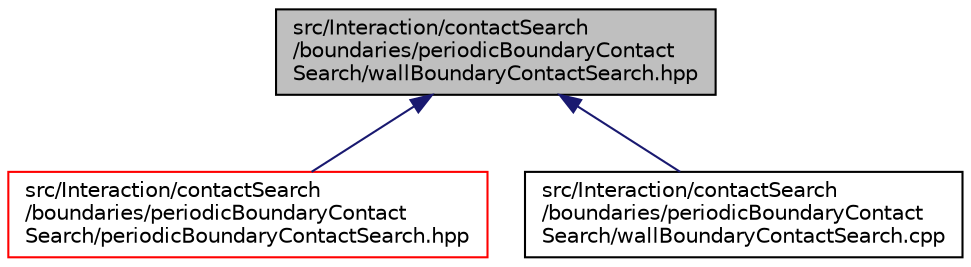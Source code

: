 digraph "src/Interaction/contactSearch/boundaries/periodicBoundaryContactSearch/wallBoundaryContactSearch.hpp"
{
 // LATEX_PDF_SIZE
  edge [fontname="Helvetica",fontsize="10",labelfontname="Helvetica",labelfontsize="10"];
  node [fontname="Helvetica",fontsize="10",shape=record];
  Node1 [label="src/Interaction/contactSearch\l/boundaries/periodicBoundaryContact\lSearch/wallBoundaryContactSearch.hpp",height=0.2,width=0.4,color="black", fillcolor="grey75", style="filled", fontcolor="black",tooltip=" "];
  Node1 -> Node2 [dir="back",color="midnightblue",fontsize="10",style="solid",fontname="Helvetica"];
  Node2 [label="src/Interaction/contactSearch\l/boundaries/periodicBoundaryContact\lSearch/periodicBoundaryContactSearch.hpp",height=0.2,width=0.4,color="red", fillcolor="white", style="filled",URL="$periodicBoundaryContactSearch_8hpp.html",tooltip=" "];
  Node1 -> Node4 [dir="back",color="midnightblue",fontsize="10",style="solid",fontname="Helvetica"];
  Node4 [label="src/Interaction/contactSearch\l/boundaries/periodicBoundaryContact\lSearch/wallBoundaryContactSearch.cpp",height=0.2,width=0.4,color="black", fillcolor="white", style="filled",URL="$wallBoundaryContactSearch_8cpp.html",tooltip=" "];
}
